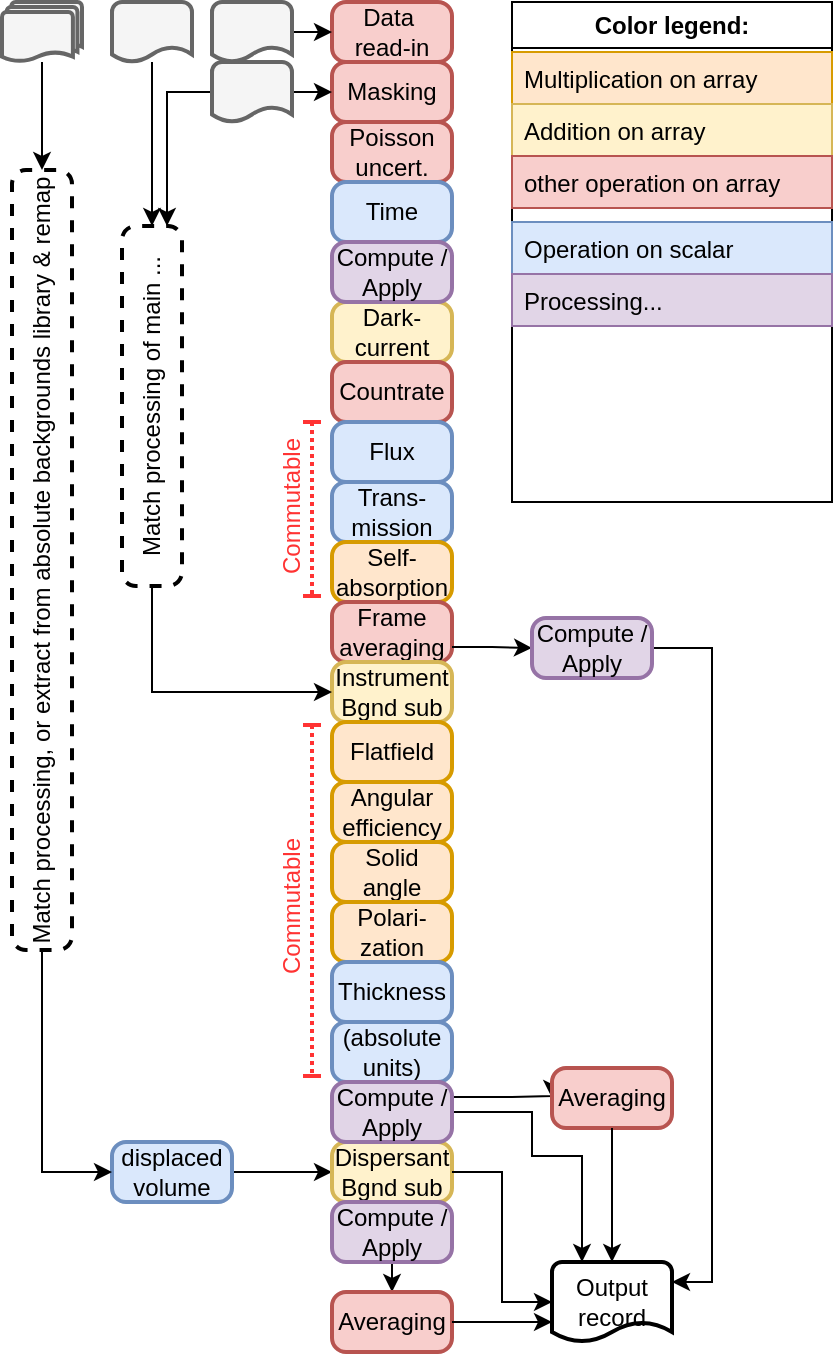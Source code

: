 <mxfile version="27.0.5">
  <diagram name="Page-1" id="CeQoMN9E6Bvx-m4uGlYt">
    <mxGraphModel dx="1018" dy="688" grid="1" gridSize="10" guides="1" tooltips="1" connect="1" arrows="1" fold="1" page="1" pageScale="1" pageWidth="1169" pageHeight="827" math="0" shadow="0">
      <root>
        <mxCell id="0" />
        <mxCell id="1" parent="0" />
        <mxCell id="LRyfjpkmsNV4yfp6gl3B-13" style="edgeStyle=orthogonalEdgeStyle;rounded=0;orthogonalLoop=1;jettySize=auto;html=1;exitX=1;exitY=0.5;exitDx=0;exitDy=0;entryX=1;entryY=0.25;entryDx=0;entryDy=0;entryPerimeter=0;" parent="1" source="LRyfjpkmsNV4yfp6gl3B-20" target="HUqV-ai4va6-JwmYJyJq-41" edge="1">
          <mxGeometry relative="1" as="geometry">
            <Array as="points">
              <mxPoint x="380" y="393" />
              <mxPoint x="380" y="710" />
            </Array>
          </mxGeometry>
        </mxCell>
        <mxCell id="HUqV-ai4va6-JwmYJyJq-3" value="Masking" style="rounded=1;whiteSpace=wrap;html=1;absoluteArcSize=1;arcSize=14;strokeWidth=2;fillColor=#f8cecc;strokeColor=#b85450;" parent="1" vertex="1">
          <mxGeometry x="190" y="100" width="60" height="30" as="geometry" />
        </mxCell>
        <mxCell id="HUqV-ai4va6-JwmYJyJq-39" style="edgeStyle=orthogonalEdgeStyle;rounded=0;orthogonalLoop=1;jettySize=auto;html=1;exitX=1;exitY=0.5;exitDx=0;exitDy=0;exitPerimeter=0;" parent="1" source="HUqV-ai4va6-JwmYJyJq-5" edge="1">
          <mxGeometry relative="1" as="geometry">
            <mxPoint x="190" y="115" as="targetPoint" />
          </mxGeometry>
        </mxCell>
        <mxCell id="LRyfjpkmsNV4yfp6gl3B-4" style="edgeStyle=orthogonalEdgeStyle;rounded=0;orthogonalLoop=1;jettySize=auto;html=1;exitX=0;exitY=0.5;exitDx=0;exitDy=0;exitPerimeter=0;entryX=1;entryY=0.75;entryDx=0;entryDy=0;" parent="1" source="HUqV-ai4va6-JwmYJyJq-5" target="HUqV-ai4va6-JwmYJyJq-33" edge="1">
          <mxGeometry relative="1" as="geometry">
            <mxPoint x="107.5" y="182" as="targetPoint" />
            <Array as="points">
              <mxPoint x="107" y="115" />
            </Array>
          </mxGeometry>
        </mxCell>
        <mxCell id="HUqV-ai4va6-JwmYJyJq-5" value="&lt;div&gt;&lt;/div&gt;" style="strokeWidth=2;html=1;shape=mxgraph.flowchart.document2;whiteSpace=wrap;size=0.25;fillColor=#f5f5f5;fontColor=#333333;strokeColor=#666666;" parent="1" vertex="1">
          <mxGeometry x="130" y="100" width="40" height="30" as="geometry" />
        </mxCell>
        <mxCell id="HUqV-ai4va6-JwmYJyJq-7" value="Poisson uncert." style="rounded=1;whiteSpace=wrap;html=1;absoluteArcSize=1;arcSize=14;strokeWidth=2;fillColor=#f8cecc;strokeColor=#b85450;" parent="1" vertex="1">
          <mxGeometry x="190" y="130" width="60" height="30" as="geometry" />
        </mxCell>
        <mxCell id="HUqV-ai4va6-JwmYJyJq-11" value="Dark-current" style="rounded=1;whiteSpace=wrap;html=1;absoluteArcSize=1;arcSize=14;strokeWidth=2;fillColor=#fff2cc;strokeColor=#d6b656;" parent="1" vertex="1">
          <mxGeometry x="190" y="220" width="60" height="30" as="geometry" />
        </mxCell>
        <mxCell id="HUqV-ai4va6-JwmYJyJq-12" value="Time" style="rounded=1;whiteSpace=wrap;html=1;absoluteArcSize=1;arcSize=14;strokeWidth=2;fillColor=#dae8fc;strokeColor=#6c8ebf;" parent="1" vertex="1">
          <mxGeometry x="190" y="160" width="60" height="30" as="geometry" />
        </mxCell>
        <mxCell id="HUqV-ai4va6-JwmYJyJq-13" value="Countrate" style="rounded=1;whiteSpace=wrap;html=1;absoluteArcSize=1;arcSize=14;strokeWidth=2;fillColor=#f8cecc;strokeColor=#b85450;" parent="1" vertex="1">
          <mxGeometry x="190" y="250" width="60" height="30" as="geometry" />
        </mxCell>
        <mxCell id="HUqV-ai4va6-JwmYJyJq-14" value="Flux" style="rounded=1;whiteSpace=wrap;html=1;absoluteArcSize=1;arcSize=14;strokeWidth=2;fillColor=#dae8fc;strokeColor=#6c8ebf;" parent="1" vertex="1">
          <mxGeometry x="190" y="280" width="60" height="30" as="geometry" />
        </mxCell>
        <mxCell id="HUqV-ai4va6-JwmYJyJq-15" value="Trans-mission" style="rounded=1;whiteSpace=wrap;html=1;absoluteArcSize=1;arcSize=14;strokeWidth=2;fillColor=#dae8fc;strokeColor=#6c8ebf;" parent="1" vertex="1">
          <mxGeometry x="190" y="310" width="60" height="30" as="geometry" />
        </mxCell>
        <mxCell id="HUqV-ai4va6-JwmYJyJq-16" value="Self-absorption" style="rounded=1;whiteSpace=wrap;html=1;absoluteArcSize=1;arcSize=14;strokeWidth=2;fillColor=#ffe6cc;strokeColor=#d79b00;" parent="1" vertex="1">
          <mxGeometry x="190" y="340" width="60" height="30" as="geometry" />
        </mxCell>
        <mxCell id="HUqV-ai4va6-JwmYJyJq-17" value="Frame averaging" style="rounded=1;whiteSpace=wrap;html=1;absoluteArcSize=1;arcSize=14;strokeWidth=2;fillColor=#f8cecc;strokeColor=#b85450;" parent="1" vertex="1">
          <mxGeometry x="190" y="370" width="60" height="30" as="geometry" />
        </mxCell>
        <mxCell id="HUqV-ai4va6-JwmYJyJq-18" value="Instrument Bgnd sub" style="rounded=1;whiteSpace=wrap;html=1;absoluteArcSize=1;arcSize=14;strokeWidth=2;fillColor=#fff2cc;strokeColor=#d6b656;" parent="1" vertex="1">
          <mxGeometry x="190" y="400" width="60" height="30" as="geometry" />
        </mxCell>
        <mxCell id="HUqV-ai4va6-JwmYJyJq-19" value="Flatfield" style="rounded=1;whiteSpace=wrap;html=1;absoluteArcSize=1;arcSize=14;strokeWidth=2;fillColor=#ffe6cc;strokeColor=#d79b00;" parent="1" vertex="1">
          <mxGeometry x="190" y="430" width="60" height="30" as="geometry" />
        </mxCell>
        <mxCell id="HUqV-ai4va6-JwmYJyJq-20" value="Angular efficiency" style="rounded=1;whiteSpace=wrap;html=1;absoluteArcSize=1;arcSize=14;strokeWidth=2;fillColor=#ffe6cc;strokeColor=#d79b00;" parent="1" vertex="1">
          <mxGeometry x="190" y="460" width="60" height="30" as="geometry" />
        </mxCell>
        <mxCell id="HUqV-ai4va6-JwmYJyJq-21" value="Solid angle" style="rounded=1;whiteSpace=wrap;html=1;absoluteArcSize=1;arcSize=14;strokeWidth=2;fillColor=#ffe6cc;strokeColor=#d79b00;" parent="1" vertex="1">
          <mxGeometry x="190" y="490" width="60" height="30" as="geometry" />
        </mxCell>
        <mxCell id="HUqV-ai4va6-JwmYJyJq-22" value="Polari-zation" style="rounded=1;whiteSpace=wrap;html=1;absoluteArcSize=1;arcSize=14;strokeWidth=2;fillColor=#ffe6cc;strokeColor=#d79b00;" parent="1" vertex="1">
          <mxGeometry x="190" y="520" width="60" height="30" as="geometry" />
        </mxCell>
        <mxCell id="HUqV-ai4va6-JwmYJyJq-23" value="Thickness" style="rounded=1;whiteSpace=wrap;html=1;absoluteArcSize=1;arcSize=14;strokeWidth=2;fillColor=#dae8fc;strokeColor=#6c8ebf;" parent="1" vertex="1">
          <mxGeometry x="190" y="550" width="60" height="30" as="geometry" />
        </mxCell>
        <mxCell id="LRyfjpkmsNV4yfp6gl3B-10" style="edgeStyle=orthogonalEdgeStyle;rounded=0;orthogonalLoop=1;jettySize=auto;html=1;exitX=1;exitY=0.25;exitDx=0;exitDy=0;entryX=0;entryY=0.5;entryDx=0;entryDy=0;" parent="1" source="LRyfjpkmsNV4yfp6gl3B-22" target="LRyfjpkmsNV4yfp6gl3B-9" edge="1">
          <mxGeometry relative="1" as="geometry">
            <Array as="points">
              <mxPoint x="280" y="618" />
              <mxPoint x="300" y="617" />
            </Array>
          </mxGeometry>
        </mxCell>
        <mxCell id="HUqV-ai4va6-JwmYJyJq-24" value="(absolute units)" style="rounded=1;whiteSpace=wrap;html=1;absoluteArcSize=1;arcSize=14;strokeWidth=2;fillColor=#dae8fc;strokeColor=#6c8ebf;" parent="1" vertex="1">
          <mxGeometry x="190" y="580" width="60" height="30" as="geometry" />
        </mxCell>
        <mxCell id="HUqV-ai4va6-JwmYJyJq-27" style="edgeStyle=orthogonalEdgeStyle;rounded=0;orthogonalLoop=1;jettySize=auto;html=1;exitX=1;exitY=0.5;exitDx=0;exitDy=0;entryX=0;entryY=0.5;entryDx=0;entryDy=0;" parent="1" source="HUqV-ai4va6-JwmYJyJq-25" target="HUqV-ai4va6-JwmYJyJq-26" edge="1">
          <mxGeometry relative="1" as="geometry" />
        </mxCell>
        <mxCell id="HUqV-ai4va6-JwmYJyJq-25" value="displaced volume" style="rounded=1;whiteSpace=wrap;html=1;absoluteArcSize=1;arcSize=14;strokeWidth=2;fillColor=#dae8fc;strokeColor=#6c8ebf;" parent="1" vertex="1">
          <mxGeometry x="80" y="640" width="60" height="30" as="geometry" />
        </mxCell>
        <mxCell id="LRyfjpkmsNV4yfp6gl3B-7" style="edgeStyle=orthogonalEdgeStyle;rounded=0;orthogonalLoop=1;jettySize=auto;html=1;exitX=0.5;exitY=1;exitDx=0;exitDy=0;entryX=0.5;entryY=0;entryDx=0;entryDy=0;" parent="1" source="LRyfjpkmsNV4yfp6gl3B-24" target="HUqV-ai4va6-JwmYJyJq-28" edge="1">
          <mxGeometry relative="1" as="geometry" />
        </mxCell>
        <mxCell id="HUqV-ai4va6-JwmYJyJq-26" value="Dispersant Bgnd sub" style="rounded=1;whiteSpace=wrap;html=1;absoluteArcSize=1;arcSize=14;strokeWidth=2;fillColor=#fff2cc;strokeColor=#d6b656;" parent="1" vertex="1">
          <mxGeometry x="190" y="640" width="60" height="30" as="geometry" />
        </mxCell>
        <mxCell id="HUqV-ai4va6-JwmYJyJq-28" value="Averaging" style="rounded=1;whiteSpace=wrap;html=1;absoluteArcSize=1;arcSize=14;strokeWidth=2;fillColor=#f8cecc;strokeColor=#b85450;" parent="1" vertex="1">
          <mxGeometry x="190" y="715" width="60" height="30" as="geometry" />
        </mxCell>
        <mxCell id="HUqV-ai4va6-JwmYJyJq-30" value="Data&amp;nbsp;&lt;div&gt;read-in&lt;/div&gt;" style="rounded=1;whiteSpace=wrap;html=1;absoluteArcSize=1;arcSize=14;strokeWidth=2;fillColor=#f8cecc;strokeColor=#b85450;" parent="1" vertex="1">
          <mxGeometry x="190" y="70" width="60" height="30" as="geometry" />
        </mxCell>
        <mxCell id="HUqV-ai4va6-JwmYJyJq-34" style="edgeStyle=orthogonalEdgeStyle;rounded=0;orthogonalLoop=1;jettySize=auto;html=1;exitX=0;exitY=0.5;exitDx=0;exitDy=0;entryX=0;entryY=0.5;entryDx=0;entryDy=0;" parent="1" source="HUqV-ai4va6-JwmYJyJq-33" target="HUqV-ai4va6-JwmYJyJq-18" edge="1">
          <mxGeometry relative="1" as="geometry">
            <mxPoint x="190" y="445" as="targetPoint" />
            <Array as="points">
              <mxPoint x="100" y="415" />
            </Array>
          </mxGeometry>
        </mxCell>
        <mxCell id="HUqV-ai4va6-JwmYJyJq-33" value="Match processing of main ..." style="rounded=1;whiteSpace=wrap;html=1;absoluteArcSize=1;arcSize=14;strokeWidth=2;dashed=1;strokeColor=#000000;rotation=270;" parent="1" vertex="1">
          <mxGeometry x="10" y="257" width="180" height="30" as="geometry" />
        </mxCell>
        <mxCell id="HUqV-ai4va6-JwmYJyJq-35" style="edgeStyle=orthogonalEdgeStyle;rounded=0;orthogonalLoop=1;jettySize=auto;html=1;exitX=0;exitY=0.5;exitDx=0;exitDy=0;entryX=0;entryY=0.5;entryDx=0;entryDy=0;" parent="1" source="HUqV-ai4va6-JwmYJyJq-36" target="HUqV-ai4va6-JwmYJyJq-25" edge="1">
          <mxGeometry relative="1" as="geometry">
            <mxPoint x="45" y="567" as="targetPoint" />
          </mxGeometry>
        </mxCell>
        <mxCell id="HUqV-ai4va6-JwmYJyJq-36" value="Match processing, or extract from absolute backgrounds library &amp;amp; remap" style="rounded=1;whiteSpace=wrap;html=1;absoluteArcSize=1;arcSize=14;strokeWidth=2;dashed=1;strokeColor=#000000;rotation=-90;" parent="1" vertex="1">
          <mxGeometry x="-150" y="334" width="390" height="30" as="geometry" />
        </mxCell>
        <mxCell id="HUqV-ai4va6-JwmYJyJq-41" value="Output record" style="strokeWidth=2;html=1;shape=mxgraph.flowchart.document2;whiteSpace=wrap;size=0.25;" parent="1" vertex="1">
          <mxGeometry x="300" y="700" width="60" height="40" as="geometry" />
        </mxCell>
        <mxCell id="HUqV-ai4va6-JwmYJyJq-42" style="edgeStyle=orthogonalEdgeStyle;rounded=0;orthogonalLoop=1;jettySize=auto;html=1;exitX=1;exitY=0.5;exitDx=0;exitDy=0;entryX=0;entryY=0.75;entryDx=0;entryDy=0;entryPerimeter=0;" parent="1" source="HUqV-ai4va6-JwmYJyJq-28" target="HUqV-ai4va6-JwmYJyJq-41" edge="1">
          <mxGeometry relative="1" as="geometry" />
        </mxCell>
        <mxCell id="HUqV-ai4va6-JwmYJyJq-65" value="" style="endArrow=baseDash;dashed=1;html=1;strokeWidth=2;rounded=0;strokeColor=#FF3333;startArrow=baseDash;startFill=0;endFill=0;dashPattern=1 1;" parent="1" edge="1">
          <mxGeometry width="50" height="50" relative="1" as="geometry">
            <mxPoint x="180" y="280" as="sourcePoint" />
            <mxPoint x="180" y="367" as="targetPoint" />
          </mxGeometry>
        </mxCell>
        <mxCell id="HUqV-ai4va6-JwmYJyJq-67" value="Commutable" style="text;html=1;align=center;verticalAlign=middle;whiteSpace=wrap;rounded=0;fontColor=#FF3333;direction=west;rotation=-90;" parent="1" vertex="1">
          <mxGeometry x="140" y="307" width="60" height="30" as="geometry" />
        </mxCell>
        <mxCell id="HUqV-ai4va6-JwmYJyJq-71" style="edgeStyle=orthogonalEdgeStyle;rounded=0;orthogonalLoop=1;jettySize=auto;html=1;exitX=0.5;exitY=1;exitDx=0;exitDy=0;exitPerimeter=0;entryX=1;entryY=0.5;entryDx=0;entryDy=0;" parent="1" source="HUqV-ai4va6-JwmYJyJq-70" target="HUqV-ai4va6-JwmYJyJq-33" edge="1">
          <mxGeometry relative="1" as="geometry">
            <mxPoint x="100" y="182" as="targetPoint" />
            <Array as="points" />
          </mxGeometry>
        </mxCell>
        <mxCell id="HUqV-ai4va6-JwmYJyJq-70" value="&lt;div&gt;&lt;/div&gt;" style="strokeWidth=2;html=1;shape=mxgraph.flowchart.document2;whiteSpace=wrap;size=0.25;fillColor=#f5f5f5;strokeColor=#666666;fontColor=#333333;" parent="1" vertex="1">
          <mxGeometry x="80" y="70" width="40" height="30" as="geometry" />
        </mxCell>
        <mxCell id="HUqV-ai4va6-JwmYJyJq-72" style="edgeStyle=orthogonalEdgeStyle;rounded=0;orthogonalLoop=1;jettySize=auto;html=1;exitX=0.5;exitY=1;exitDx=0;exitDy=0;exitPerimeter=0;entryX=1;entryY=0.5;entryDx=0;entryDy=0;" parent="1" source="HUqV-ai4va6-JwmYJyJq-73" target="HUqV-ai4va6-JwmYJyJq-36" edge="1">
          <mxGeometry relative="1" as="geometry">
            <mxPoint x="45" y="124" as="targetPoint" />
            <Array as="points" />
          </mxGeometry>
        </mxCell>
        <mxCell id="HUqV-ai4va6-JwmYJyJq-73" value="&lt;div&gt;&lt;/div&gt;" style="strokeWidth=2;html=1;shape=mxgraph.flowchart.multi-document;whiteSpace=wrap;fillColor=#f5f5f5;fontColor=#333333;strokeColor=#666666;" parent="1" vertex="1">
          <mxGeometry x="25" y="70" width="40" height="30" as="geometry" />
        </mxCell>
        <mxCell id="LRyfjpkmsNV4yfp6gl3B-1" style="edgeStyle=orthogonalEdgeStyle;rounded=0;orthogonalLoop=1;jettySize=auto;html=1;exitX=1;exitY=0.5;exitDx=0;exitDy=0;exitPerimeter=0;" parent="1" source="LRyfjpkmsNV4yfp6gl3B-2" edge="1">
          <mxGeometry relative="1" as="geometry">
            <mxPoint x="190" y="85" as="targetPoint" />
          </mxGeometry>
        </mxCell>
        <mxCell id="LRyfjpkmsNV4yfp6gl3B-2" value="&lt;div&gt;&lt;/div&gt;" style="strokeWidth=2;html=1;shape=mxgraph.flowchart.document2;whiteSpace=wrap;size=0.25;fillColor=#f5f5f5;fontColor=#333333;strokeColor=#666666;" parent="1" vertex="1">
          <mxGeometry x="130" y="70" width="40" height="30" as="geometry" />
        </mxCell>
        <mxCell id="LRyfjpkmsNV4yfp6gl3B-5" value="" style="endArrow=baseDash;dashed=1;html=1;strokeWidth=2;rounded=0;strokeColor=#FF3333;startArrow=baseDash;startFill=0;endFill=0;dashPattern=1 1;" parent="1" edge="1">
          <mxGeometry width="50" height="50" relative="1" as="geometry">
            <mxPoint x="180" y="431.5" as="sourcePoint" />
            <mxPoint x="180" y="607" as="targetPoint" />
          </mxGeometry>
        </mxCell>
        <mxCell id="LRyfjpkmsNV4yfp6gl3B-6" value="Commutable" style="text;html=1;align=center;verticalAlign=middle;whiteSpace=wrap;rounded=0;fontColor=#FF3333;direction=west;rotation=-90;" parent="1" vertex="1">
          <mxGeometry x="140" y="507" width="60" height="30" as="geometry" />
        </mxCell>
        <mxCell id="LRyfjpkmsNV4yfp6gl3B-8" style="edgeStyle=orthogonalEdgeStyle;rounded=0;orthogonalLoop=1;jettySize=auto;html=1;exitX=1;exitY=0.5;exitDx=0;exitDy=0;entryX=0;entryY=0.5;entryDx=0;entryDy=0;entryPerimeter=0;" parent="1" source="HUqV-ai4va6-JwmYJyJq-26" target="HUqV-ai4va6-JwmYJyJq-41" edge="1">
          <mxGeometry relative="1" as="geometry" />
        </mxCell>
        <mxCell id="LRyfjpkmsNV4yfp6gl3B-9" value="Averaging" style="rounded=1;whiteSpace=wrap;html=1;absoluteArcSize=1;arcSize=14;strokeWidth=2;fillColor=#f8cecc;strokeColor=#b85450;" parent="1" vertex="1">
          <mxGeometry x="300" y="603" width="60" height="30" as="geometry" />
        </mxCell>
        <mxCell id="LRyfjpkmsNV4yfp6gl3B-11" style="edgeStyle=orthogonalEdgeStyle;rounded=0;orthogonalLoop=1;jettySize=auto;html=1;exitX=0.5;exitY=1;exitDx=0;exitDy=0;entryX=0.5;entryY=0;entryDx=0;entryDy=0;entryPerimeter=0;" parent="1" source="LRyfjpkmsNV4yfp6gl3B-9" target="HUqV-ai4va6-JwmYJyJq-41" edge="1">
          <mxGeometry relative="1" as="geometry" />
        </mxCell>
        <mxCell id="LRyfjpkmsNV4yfp6gl3B-12" style="edgeStyle=orthogonalEdgeStyle;rounded=0;orthogonalLoop=1;jettySize=auto;html=1;exitX=1;exitY=0.5;exitDx=0;exitDy=0;entryX=0.25;entryY=0;entryDx=0;entryDy=0;entryPerimeter=0;" parent="1" source="LRyfjpkmsNV4yfp6gl3B-22" target="HUqV-ai4va6-JwmYJyJq-41" edge="1">
          <mxGeometry relative="1" as="geometry">
            <Array as="points">
              <mxPoint x="290" y="625" />
              <mxPoint x="290" y="647" />
              <mxPoint x="315" y="647" />
            </Array>
          </mxGeometry>
        </mxCell>
        <mxCell id="LRyfjpkmsNV4yfp6gl3B-14" value="Color legend:" style="swimlane;whiteSpace=wrap;html=1;" parent="1" vertex="1">
          <mxGeometry x="280" y="70" width="160" height="250" as="geometry">
            <mxRectangle x="220" y="218" width="110" height="30" as="alternateBounds" />
          </mxGeometry>
        </mxCell>
        <mxCell id="LRyfjpkmsNV4yfp6gl3B-16" value="Multiplication on array" style="text;align=left;verticalAlign=top;spacingLeft=4;spacingRight=4;overflow=hidden;rotatable=0;points=[[0,0.5],[1,0.5]];portConstraint=eastwest;fillColor=#ffe6cc;strokeColor=#d79b00;" parent="LRyfjpkmsNV4yfp6gl3B-14" vertex="1">
          <mxGeometry y="25" width="160" height="26" as="geometry" />
        </mxCell>
        <mxCell id="LRyfjpkmsNV4yfp6gl3B-17" value="Operation on scalar" style="text;align=left;verticalAlign=top;spacingLeft=4;spacingRight=4;overflow=hidden;rotatable=0;points=[[0,0.5],[1,0.5]];portConstraint=eastwest;fillColor=#dae8fc;strokeColor=#6c8ebf;" parent="LRyfjpkmsNV4yfp6gl3B-14" vertex="1">
          <mxGeometry y="110" width="160" height="26" as="geometry" />
        </mxCell>
        <mxCell id="LRyfjpkmsNV4yfp6gl3B-29" value="Processing..." style="text;align=left;verticalAlign=top;spacingLeft=4;spacingRight=4;overflow=hidden;rotatable=0;points=[[0,0.5],[1,0.5]];portConstraint=eastwest;fillColor=#e1d5e7;strokeColor=#9673a6;" parent="LRyfjpkmsNV4yfp6gl3B-14" vertex="1">
          <mxGeometry y="136" width="160" height="26" as="geometry" />
        </mxCell>
        <mxCell id="WbBBlQO2bjplQuxjglob-1" value="Addition on array" style="text;align=left;verticalAlign=top;spacingLeft=4;spacingRight=4;overflow=hidden;rotatable=0;points=[[0,0.5],[1,0.5]];portConstraint=eastwest;fillColor=#fff2cc;strokeColor=#d6b656;" vertex="1" parent="LRyfjpkmsNV4yfp6gl3B-14">
          <mxGeometry y="51" width="160" height="26" as="geometry" />
        </mxCell>
        <mxCell id="WbBBlQO2bjplQuxjglob-2" value="other operation on array" style="text;align=left;verticalAlign=top;spacingLeft=4;spacingRight=4;overflow=hidden;rotatable=0;points=[[0,0.5],[1,0.5]];portConstraint=eastwest;fillColor=#f8cecc;strokeColor=#b85450;" vertex="1" parent="LRyfjpkmsNV4yfp6gl3B-14">
          <mxGeometry y="77" width="160" height="26" as="geometry" />
        </mxCell>
        <mxCell id="LRyfjpkmsNV4yfp6gl3B-18" value="Compute / Apply" style="rounded=1;whiteSpace=wrap;html=1;absoluteArcSize=1;arcSize=14;strokeWidth=2;fillColor=#e1d5e7;strokeColor=#9673a6;" parent="1" vertex="1">
          <mxGeometry x="190" y="190" width="60" height="30" as="geometry" />
        </mxCell>
        <mxCell id="LRyfjpkmsNV4yfp6gl3B-21" value="" style="edgeStyle=orthogonalEdgeStyle;rounded=0;orthogonalLoop=1;jettySize=auto;html=1;exitX=1;exitY=0.75;exitDx=0;exitDy=0;entryX=0;entryY=0.5;entryDx=0;entryDy=0;" parent="1" source="HUqV-ai4va6-JwmYJyJq-17" target="LRyfjpkmsNV4yfp6gl3B-20" edge="1">
          <mxGeometry relative="1" as="geometry">
            <mxPoint x="250" y="393" as="sourcePoint" />
            <mxPoint x="345" y="640" as="targetPoint" />
          </mxGeometry>
        </mxCell>
        <mxCell id="LRyfjpkmsNV4yfp6gl3B-20" value="Compute / Apply" style="rounded=1;whiteSpace=wrap;html=1;absoluteArcSize=1;arcSize=14;strokeWidth=2;fillColor=#e1d5e7;strokeColor=#9673a6;" parent="1" vertex="1">
          <mxGeometry x="290" y="378" width="60" height="30" as="geometry" />
        </mxCell>
        <mxCell id="LRyfjpkmsNV4yfp6gl3B-22" value="Compute / Apply" style="rounded=1;whiteSpace=wrap;html=1;absoluteArcSize=1;arcSize=14;strokeWidth=2;fillColor=#e1d5e7;strokeColor=#9673a6;" parent="1" vertex="1">
          <mxGeometry x="190" y="610" width="60" height="30" as="geometry" />
        </mxCell>
        <mxCell id="LRyfjpkmsNV4yfp6gl3B-24" value="Compute / Apply" style="rounded=1;whiteSpace=wrap;html=1;absoluteArcSize=1;arcSize=14;strokeWidth=2;fillColor=#e1d5e7;strokeColor=#9673a6;" parent="1" vertex="1">
          <mxGeometry x="190" y="670" width="60" height="30" as="geometry" />
        </mxCell>
      </root>
    </mxGraphModel>
  </diagram>
</mxfile>
